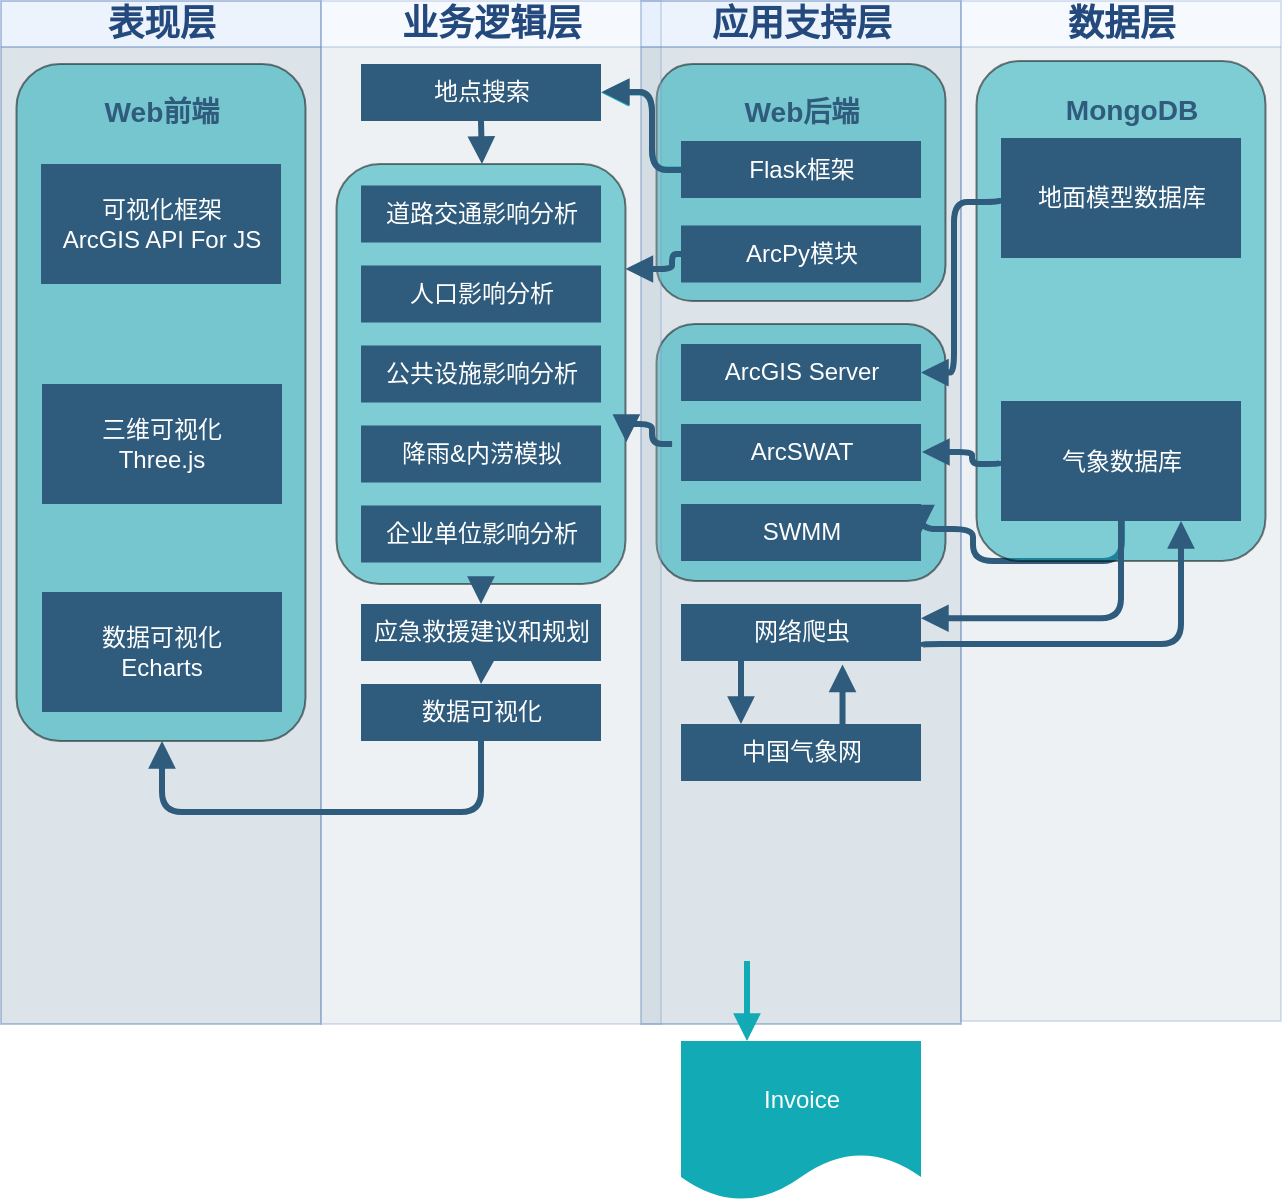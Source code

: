 <mxfile version="21.2.1" type="github">
  <diagram name="第 1 页" id="3et0D_4nPYcRrtf5HTlJ">
    <mxGraphModel dx="1050" dy="549" grid="1" gridSize="10" guides="1" tooltips="1" connect="1" arrows="1" fold="1" page="1" pageScale="1" pageWidth="827" pageHeight="1169" math="0" shadow="0">
      <root>
        <mxCell id="0" />
        <mxCell id="1" parent="0" />
        <mxCell id="YaCqZSCQr1VmPXh1abVq-1" value="&lt;font color=&quot;#23497d&quot; style=&quot;font-size: 18px;&quot;&gt;应用支持层&lt;/font&gt;" style="swimlane;whiteSpace=wrap;fillColor=#dae8fc;swimlaneFillColor=#BAC8D3;fontFamily=Tahoma;html=1;strokeColor=#6c8ebf;opacity=50;fontSize=18;swimlaneLine=1;" vertex="1" parent="1">
          <mxGeometry x="344.5" y="88.5" width="160" height="511.5" as="geometry">
            <mxRectangle x="20" y="20" width="80" height="23" as="alternateBounds" />
          </mxGeometry>
        </mxCell>
        <mxCell id="YaCqZSCQr1VmPXh1abVq-2" value="" style="rounded=1;whiteSpace=wrap;html=1;fillColor=#12AAB5;opacity=50;" vertex="1" parent="YaCqZSCQr1VmPXh1abVq-1">
          <mxGeometry x="7.75" y="161.5" width="144.5" height="128.5" as="geometry" />
        </mxCell>
        <mxCell id="YaCqZSCQr1VmPXh1abVq-3" value="Invoice" style="shape=document;whiteSpace=wrap;verticalAlign=middle;strokeColor=none;fillColor=#12aab5;shadow=0;fontColor=#FFFFFF;fontFamily=Helvetica;fontStyle=0;html=1;fontSize=12;spacing=6;spacingBottom=22;" vertex="1" parent="YaCqZSCQr1VmPXh1abVq-1">
          <mxGeometry x="20" y="520" width="120" height="80" as="geometry" />
        </mxCell>
        <mxCell id="YaCqZSCQr1VmPXh1abVq-4" value="" style="edgeStyle=segmentEdgeStyle;strokeColor=#12AAB5;strokeWidth=3;html=1;endArrow=block;endFill=1;" edge="1" parent="YaCqZSCQr1VmPXh1abVq-1" target="YaCqZSCQr1VmPXh1abVq-3">
          <mxGeometry width="100" height="100" relative="1" as="geometry">
            <mxPoint x="53" y="480" as="sourcePoint" />
            <mxPoint x="60" y="490" as="targetPoint" />
            <Array as="points">
              <mxPoint x="53" y="501" />
              <mxPoint x="53" y="501" />
            </Array>
          </mxGeometry>
        </mxCell>
        <mxCell id="YaCqZSCQr1VmPXh1abVq-5" value="" style="rounded=1;whiteSpace=wrap;html=1;fillColor=#12AAB5;opacity=50;" vertex="1" parent="YaCqZSCQr1VmPXh1abVq-1">
          <mxGeometry x="7.75" y="31.5" width="144.5" height="118.5" as="geometry" />
        </mxCell>
        <mxCell id="YaCqZSCQr1VmPXh1abVq-6" value="&lt;h3&gt;Web后端&lt;/h3&gt;" style="rounded=0;whiteSpace=wrap;html=1;fillColor=none;strokeColor=none;fontColor=#2F5B7C;" vertex="1" parent="YaCqZSCQr1VmPXh1abVq-1">
          <mxGeometry x="20" y="41.5" width="120" height="28.5" as="geometry" />
        </mxCell>
        <mxCell id="YaCqZSCQr1VmPXh1abVq-7" value="Flask框架" style="whiteSpace=wrap;shadow=0;fontColor=#FFFFFF;fontFamily=Helvetica;fontStyle=0;html=1;fontSize=12;plain-purple;strokeColor=none;fillColor=#2f5b7c;gradientColor=none;spacing=6;verticalAlign=middle;" vertex="1" parent="YaCqZSCQr1VmPXh1abVq-1">
          <mxGeometry x="20" y="70" width="120" height="28.5" as="geometry" />
        </mxCell>
        <mxCell id="YaCqZSCQr1VmPXh1abVq-8" value="ArcPy模块" style="whiteSpace=wrap;shadow=0;fontColor=#FFFFFF;fontFamily=Helvetica;fontStyle=0;html=1;fontSize=12;plain-purple;strokeColor=none;fillColor=#2f5b7c;gradientColor=none;spacing=6;verticalAlign=middle;" vertex="1" parent="YaCqZSCQr1VmPXh1abVq-1">
          <mxGeometry x="20" y="112.25" width="120" height="28.5" as="geometry" />
        </mxCell>
        <mxCell id="YaCqZSCQr1VmPXh1abVq-9" value="SWMM" style="whiteSpace=wrap;shadow=0;fontColor=#FFFFFF;fontFamily=Helvetica;fontStyle=0;html=1;fontSize=12;plain-purple;strokeColor=none;fillColor=#2f5b7c;gradientColor=none;spacing=6;verticalAlign=middle;" vertex="1" parent="YaCqZSCQr1VmPXh1abVq-1">
          <mxGeometry x="20" y="251.5" width="120" height="28.5" as="geometry" />
        </mxCell>
        <mxCell id="YaCqZSCQr1VmPXh1abVq-10" value="ArcSWAT" style="whiteSpace=wrap;shadow=0;fontColor=#FFFFFF;fontFamily=Helvetica;fontStyle=0;html=1;fontSize=12;plain-purple;strokeColor=none;fillColor=#2f5b7c;gradientColor=none;spacing=6;verticalAlign=middle;" vertex="1" parent="YaCqZSCQr1VmPXh1abVq-1">
          <mxGeometry x="20" y="211.5" width="120" height="28.5" as="geometry" />
        </mxCell>
        <mxCell id="YaCqZSCQr1VmPXh1abVq-11" value="网络爬虫" style="whiteSpace=wrap;shadow=0;fontColor=#FFFFFF;fontFamily=Helvetica;fontStyle=0;html=1;fontSize=12;plain-purple;strokeColor=none;fillColor=#2f5b7c;gradientColor=none;spacing=6;verticalAlign=middle;" vertex="1" parent="YaCqZSCQr1VmPXh1abVq-1">
          <mxGeometry x="20" y="301.5" width="120" height="28.5" as="geometry" />
        </mxCell>
        <mxCell id="YaCqZSCQr1VmPXh1abVq-12" value="中国气象网" style="whiteSpace=wrap;shadow=0;fontColor=#FFFFFF;fontFamily=Helvetica;fontStyle=0;html=1;fontSize=12;plain-purple;strokeColor=none;fillColor=#2f5b7c;gradientColor=none;spacing=6;verticalAlign=middle;" vertex="1" parent="YaCqZSCQr1VmPXh1abVq-1">
          <mxGeometry x="20" y="361.5" width="120" height="28.5" as="geometry" />
        </mxCell>
        <mxCell id="YaCqZSCQr1VmPXh1abVq-13" value="ArcGIS Server" style="whiteSpace=wrap;shadow=0;fontColor=#FFFFFF;fontFamily=Helvetica;fontStyle=0;html=1;fontSize=12;plain-purple;strokeColor=none;fillColor=#2f5b7c;gradientColor=none;spacing=6;verticalAlign=middle;" vertex="1" parent="YaCqZSCQr1VmPXh1abVq-1">
          <mxGeometry x="20" y="171.5" width="120" height="28.5" as="geometry" />
        </mxCell>
        <mxCell id="YaCqZSCQr1VmPXh1abVq-14" value="" style="edgeStyle=segmentEdgeStyle;strokeColor=#2F5B7C;strokeWidth=3;html=1;endArrow=block;endFill=1;exitX=0.25;exitY=1;exitDx=0;exitDy=0;entryX=0.25;entryY=0;entryDx=0;entryDy=0;" edge="1" parent="YaCqZSCQr1VmPXh1abVq-1" source="YaCqZSCQr1VmPXh1abVq-11" target="YaCqZSCQr1VmPXh1abVq-12">
          <mxGeometry x="-244" y="191.5" width="100" height="100" as="geometry">
            <mxPoint x="260.5" y="281.5" as="sourcePoint" />
            <mxPoint x="361" y="312" as="targetPoint" />
            <Array as="points" />
          </mxGeometry>
        </mxCell>
        <mxCell id="YaCqZSCQr1VmPXh1abVq-15" value="" style="edgeStyle=segmentEdgeStyle;strokeColor=#2F5B7C;strokeWidth=3;html=1;endArrow=block;endFill=1;exitX=0.673;exitY=0.021;exitDx=0;exitDy=0;exitPerimeter=0;entryX=0.673;entryY=1.06;entryDx=0;entryDy=0;entryPerimeter=0;" edge="1" parent="YaCqZSCQr1VmPXh1abVq-1" source="YaCqZSCQr1VmPXh1abVq-12" target="YaCqZSCQr1VmPXh1abVq-11">
          <mxGeometry x="-578.5" y="113" width="100" height="100" as="geometry">
            <mxPoint x="60" y="340" as="sourcePoint" />
            <mxPoint x="95.5" y="331.5" as="targetPoint" />
            <Array as="points" />
          </mxGeometry>
        </mxCell>
        <mxCell id="YaCqZSCQr1VmPXh1abVq-16" value="&lt;font color=&quot;#23497d&quot; style=&quot;font-size: 18px;&quot;&gt;表现层&lt;/font&gt;" style="swimlane;whiteSpace=wrap;fillColor=#dae8fc;swimlaneFillColor=#BAC8D3;fontFamily=Tahoma;html=1;strokeColor=#6c8ebf;opacity=50;fontSize=18;swimlaneLine=1;" vertex="1" parent="1">
          <mxGeometry x="24.5" y="88.5" width="160" height="511.5" as="geometry">
            <mxRectangle x="20" y="20" width="80" height="23" as="alternateBounds" />
          </mxGeometry>
        </mxCell>
        <mxCell id="YaCqZSCQr1VmPXh1abVq-17" value="" style="rounded=1;whiteSpace=wrap;html=1;fillColor=#12AAB5;opacity=50;" vertex="1" parent="YaCqZSCQr1VmPXh1abVq-16">
          <mxGeometry x="7.75" y="31.5" width="144.5" height="338.5" as="geometry" />
        </mxCell>
        <mxCell id="YaCqZSCQr1VmPXh1abVq-18" value="可视化框架&lt;br&gt;ArcGIS API For JS" style="whiteSpace=wrap;shadow=0;fontColor=#FFFFFF;fontFamily=Helvetica;fontStyle=0;html=1;fontSize=12;plain-purple;strokeColor=none;fillColor=#2f5b7c;gradientColor=none;spacing=6;verticalAlign=middle;" vertex="1" parent="YaCqZSCQr1VmPXh1abVq-16">
          <mxGeometry x="20" y="81.5" width="120" height="60" as="geometry" />
        </mxCell>
        <mxCell id="YaCqZSCQr1VmPXh1abVq-19" value="&lt;h3&gt;Web前端&lt;/h3&gt;" style="rounded=0;whiteSpace=wrap;html=1;fillColor=none;strokeColor=none;fontColor=#2F5B7C;" vertex="1" parent="YaCqZSCQr1VmPXh1abVq-16">
          <mxGeometry x="20.5" y="41.5" width="120" height="28.5" as="geometry" />
        </mxCell>
        <mxCell id="YaCqZSCQr1VmPXh1abVq-20" value="三维可视化&lt;br&gt;Three.js" style="whiteSpace=wrap;strokeColor=none;fillColor=#2f5b7c;shadow=0;fontColor=#FFFFFF;fontFamily=Helvetica;fontStyle=0;html=1;fontSize=12;spacing=6;verticalAlign=middle;" vertex="1" parent="YaCqZSCQr1VmPXh1abVq-16">
          <mxGeometry x="20.5" y="191.5" width="120" height="60" as="geometry" />
        </mxCell>
        <mxCell id="YaCqZSCQr1VmPXh1abVq-21" value="数据可视化&lt;br&gt;Echarts" style="whiteSpace=wrap;strokeColor=none;fillColor=#2f5b7c;shadow=0;fontColor=#FFFFFF;fontFamily=Helvetica;fontStyle=0;html=1;fontSize=12;spacing=6;verticalAlign=middle;" vertex="1" parent="YaCqZSCQr1VmPXh1abVq-16">
          <mxGeometry x="20.5" y="295.5" width="120" height="60" as="geometry" />
        </mxCell>
        <mxCell id="YaCqZSCQr1VmPXh1abVq-22" value="&lt;font color=&quot;#23497d&quot; style=&quot;font-size: 18px;&quot;&gt;业务逻辑层&lt;/font&gt;" style="swimlane;whiteSpace=wrap;fillColor=#dae8fc;swimlaneFillColor=#BAC8D3;fontFamily=Tahoma;html=1;strokeColor=#6c8ebf;opacity=25;startSize=23;fontSize=18;swimlaneLine=1;" vertex="1" parent="1">
          <mxGeometry x="184.5" y="88.5" width="170" height="511.5" as="geometry">
            <mxRectangle x="20" y="20" width="80" height="23" as="alternateBounds" />
          </mxGeometry>
        </mxCell>
        <mxCell id="YaCqZSCQr1VmPXh1abVq-23" value="" style="rounded=1;whiteSpace=wrap;html=1;fillColor=#12AAB5;opacity=50;" vertex="1" parent="YaCqZSCQr1VmPXh1abVq-22">
          <mxGeometry x="7.75" y="81.5" width="144.5" height="210" as="geometry" />
        </mxCell>
        <mxCell id="YaCqZSCQr1VmPXh1abVq-24" value="地点搜索" style="whiteSpace=wrap;shadow=0;fontColor=#FFFFFF;fontFamily=Helvetica;fontStyle=0;html=1;fontSize=12;plain-purple;strokeColor=none;fillColor=#2f5b7c;gradientColor=none;spacing=6;verticalAlign=middle;" vertex="1" parent="YaCqZSCQr1VmPXh1abVq-22">
          <mxGeometry x="20" y="31.5" width="120" height="28.5" as="geometry" />
        </mxCell>
        <mxCell id="YaCqZSCQr1VmPXh1abVq-25" value="道路交通影响分析" style="whiteSpace=wrap;shadow=0;fontColor=#FFFFFF;fontFamily=Helvetica;fontStyle=0;html=1;fontSize=12;plain-purple;strokeColor=none;fillColor=#2f5b7c;gradientColor=none;spacing=6;verticalAlign=middle;" vertex="1" parent="YaCqZSCQr1VmPXh1abVq-22">
          <mxGeometry x="20" y="92.25" width="120" height="28.5" as="geometry" />
        </mxCell>
        <mxCell id="YaCqZSCQr1VmPXh1abVq-26" value="人口影响分析" style="whiteSpace=wrap;shadow=0;fontColor=#FFFFFF;fontFamily=Helvetica;fontStyle=0;html=1;fontSize=12;plain-purple;strokeColor=none;fillColor=#2f5b7c;gradientColor=none;spacing=6;verticalAlign=middle;" vertex="1" parent="YaCqZSCQr1VmPXh1abVq-22">
          <mxGeometry x="20" y="132.25" width="120" height="28.5" as="geometry" />
        </mxCell>
        <mxCell id="YaCqZSCQr1VmPXh1abVq-27" value="公共设施影响分析" style="whiteSpace=wrap;shadow=0;fontColor=#FFFFFF;fontFamily=Helvetica;fontStyle=0;html=1;fontSize=12;plain-purple;strokeColor=none;fillColor=#2f5b7c;gradientColor=none;spacing=6;verticalAlign=middle;" vertex="1" parent="YaCqZSCQr1VmPXh1abVq-22">
          <mxGeometry x="20" y="172.25" width="120" height="28.5" as="geometry" />
        </mxCell>
        <mxCell id="YaCqZSCQr1VmPXh1abVq-28" value="降雨&amp;amp;内涝模拟" style="whiteSpace=wrap;shadow=0;fontColor=#FFFFFF;fontFamily=Helvetica;fontStyle=0;html=1;fontSize=12;plain-purple;strokeColor=none;fillColor=#2f5b7c;gradientColor=none;spacing=6;verticalAlign=middle;" vertex="1" parent="YaCqZSCQr1VmPXh1abVq-22">
          <mxGeometry x="20" y="212.25" width="120" height="28.5" as="geometry" />
        </mxCell>
        <mxCell id="YaCqZSCQr1VmPXh1abVq-29" value="企业单位影响分析" style="whiteSpace=wrap;shadow=0;fontColor=#FFFFFF;fontFamily=Helvetica;fontStyle=0;html=1;fontSize=12;plain-purple;strokeColor=none;fillColor=#2f5b7c;gradientColor=none;spacing=6;verticalAlign=middle;" vertex="1" parent="YaCqZSCQr1VmPXh1abVq-22">
          <mxGeometry x="20" y="252.25" width="120" height="28.5" as="geometry" />
        </mxCell>
        <mxCell id="YaCqZSCQr1VmPXh1abVq-30" value="应急救援建议和规划" style="whiteSpace=wrap;shadow=0;fontColor=#FFFFFF;fontFamily=Helvetica;fontStyle=0;html=1;fontSize=12;plain-purple;strokeColor=none;fillColor=#2f5b7c;gradientColor=none;spacing=6;verticalAlign=middle;" vertex="1" parent="YaCqZSCQr1VmPXh1abVq-22">
          <mxGeometry x="20" y="301.5" width="120" height="28.5" as="geometry" />
        </mxCell>
        <mxCell id="YaCqZSCQr1VmPXh1abVq-31" value="数据可视化" style="whiteSpace=wrap;shadow=0;fontColor=#FFFFFF;fontFamily=Helvetica;fontStyle=0;html=1;fontSize=12;plain-purple;strokeColor=none;fillColor=#2f5b7c;gradientColor=none;spacing=6;verticalAlign=middle;" vertex="1" parent="YaCqZSCQr1VmPXh1abVq-22">
          <mxGeometry x="20" y="341.5" width="120" height="28.5" as="geometry" />
        </mxCell>
        <mxCell id="YaCqZSCQr1VmPXh1abVq-32" value="" style="edgeStyle=segmentEdgeStyle;strokeColor=#2F5B7C;strokeWidth=3;html=1;endArrow=block;endFill=1;exitX=0.5;exitY=1;exitDx=0;exitDy=0;" edge="1" parent="YaCqZSCQr1VmPXh1abVq-22" source="YaCqZSCQr1VmPXh1abVq-24">
          <mxGeometry x="150" y="205" width="100" height="100" as="geometry">
            <mxPoint x="150" y="205" as="sourcePoint" />
            <mxPoint x="80.5" y="81.5" as="targetPoint" />
            <Array as="points" />
          </mxGeometry>
        </mxCell>
        <mxCell id="YaCqZSCQr1VmPXh1abVq-33" value="" style="edgeStyle=segmentEdgeStyle;strokeColor=#2F5B7C;strokeWidth=3;html=1;endArrow=block;endFill=1;exitX=0.5;exitY=1;exitDx=0;exitDy=0;entryX=0.5;entryY=0;entryDx=0;entryDy=0;" edge="1" parent="YaCqZSCQr1VmPXh1abVq-22" source="YaCqZSCQr1VmPXh1abVq-23" target="YaCqZSCQr1VmPXh1abVq-30">
          <mxGeometry x="-24.5" y="126.5" width="100" height="100" as="geometry">
            <mxPoint x="90" y="70" as="sourcePoint" />
            <mxPoint x="90.5" y="91.5" as="targetPoint" />
            <Array as="points" />
          </mxGeometry>
        </mxCell>
        <mxCell id="YaCqZSCQr1VmPXh1abVq-34" value="&lt;font color=&quot;#23497d&quot; style=&quot;font-size: 18px;&quot;&gt;数据层&lt;/font&gt;" style="swimlane;whiteSpace=wrap;fillColor=#dae8fc;swimlaneFillColor=#BAC8D3;fontFamily=Tahoma;html=1;strokeColor=#6c8ebf;opacity=25;fontSize=18;swimlaneLine=1;" vertex="1" parent="1">
          <mxGeometry x="504.5" y="88.5" width="160" height="510" as="geometry">
            <mxRectangle x="20" y="20" width="80" height="23" as="alternateBounds" />
          </mxGeometry>
        </mxCell>
        <mxCell id="YaCqZSCQr1VmPXh1abVq-37" value="" style="edgeStyle=segmentEdgeStyle;strokeColor=#2F5B7C;strokeWidth=3;html=1;endArrow=block;endFill=1;entryX=1;entryY=0.5;entryDx=0;entryDy=0;" edge="1" parent="YaCqZSCQr1VmPXh1abVq-34" target="YaCqZSCQr1VmPXh1abVq-9">
          <mxGeometry x="80.5" y="260" width="100" height="100" as="geometry">
            <mxPoint x="80.5" y="260" as="sourcePoint" />
            <mxPoint x="181" y="290.5" as="targetPoint" />
            <Array as="points">
              <mxPoint x="81" y="280" />
              <mxPoint x="6" y="280" />
              <mxPoint x="6" y="264" />
            </Array>
          </mxGeometry>
        </mxCell>
        <mxCell id="YaCqZSCQr1VmPXh1abVq-46" value="" style="rounded=1;whiteSpace=wrap;html=1;fillColor=#12AAB5;opacity=50;" vertex="1" parent="YaCqZSCQr1VmPXh1abVq-34">
          <mxGeometry x="7.75" y="30" width="144.5" height="250" as="geometry" />
        </mxCell>
        <mxCell id="YaCqZSCQr1VmPXh1abVq-47" value="&lt;h3&gt;MongoDB&lt;/h3&gt;" style="rounded=0;whiteSpace=wrap;html=1;fillColor=none;strokeColor=none;fontColor=#2F5B7C;" vertex="1" parent="YaCqZSCQr1VmPXh1abVq-34">
          <mxGeometry x="25.5" y="40" width="120" height="28.5" as="geometry" />
        </mxCell>
        <mxCell id="YaCqZSCQr1VmPXh1abVq-35" value="地面模型数据库" style="whiteSpace=wrap;strokeColor=none;fillColor=#2f5b7c;shadow=0;fontColor=#FFFFFF;fontFamily=Helvetica;fontStyle=0;html=1;fontSize=12;spacing=6;verticalAlign=middle;" vertex="1" parent="YaCqZSCQr1VmPXh1abVq-34">
          <mxGeometry x="20" y="68.5" width="120" height="60" as="geometry" />
        </mxCell>
        <mxCell id="YaCqZSCQr1VmPXh1abVq-36" value="气象数据库" style="whiteSpace=wrap;strokeColor=none;fillColor=#2f5b7c;shadow=0;fontColor=#FFFFFF;fontFamily=Helvetica;fontStyle=0;html=1;fontSize=12;spacing=6;verticalAlign=middle;" vertex="1" parent="YaCqZSCQr1VmPXh1abVq-34">
          <mxGeometry x="20" y="200" width="120" height="60" as="geometry" />
        </mxCell>
        <mxCell id="YaCqZSCQr1VmPXh1abVq-39" value="" style="edgeStyle=segmentEdgeStyle;strokeColor=#2F5B7C;strokeWidth=3;html=1;endArrow=block;endFill=1;exitX=0.5;exitY=1;exitDx=0;exitDy=0;" edge="1" parent="1" source="YaCqZSCQr1VmPXh1abVq-31" target="YaCqZSCQr1VmPXh1abVq-17">
          <mxGeometry x="164.5" y="433.5" width="100" height="100" as="geometry">
            <mxPoint x="235" y="433.5" as="sourcePoint" />
            <mxPoint x="105" y="310" as="targetPoint" />
            <Array as="points">
              <mxPoint x="265" y="494" />
              <mxPoint x="105" y="494" />
            </Array>
          </mxGeometry>
        </mxCell>
        <mxCell id="YaCqZSCQr1VmPXh1abVq-40" value="" style="edgeStyle=segmentEdgeStyle;strokeColor=#2F5B7C;strokeWidth=3;html=1;endArrow=block;endFill=1;entryX=0.5;entryY=0;entryDx=0;entryDy=0;" edge="1" parent="1" target="YaCqZSCQr1VmPXh1abVq-31">
          <mxGeometry x="-14.5" y="136.5" width="100" height="100" as="geometry">
            <mxPoint x="265" y="420" as="sourcePoint" />
            <mxPoint x="274.5" y="400.5" as="targetPoint" />
            <Array as="points" />
          </mxGeometry>
        </mxCell>
        <mxCell id="YaCqZSCQr1VmPXh1abVq-41" value="" style="edgeStyle=segmentEdgeStyle;strokeColor=#12AAB5;strokeWidth=3;html=1;endArrow=block;endFill=1;exitX=0;exitY=0.5;exitDx=0;exitDy=0;entryX=1;entryY=0.5;entryDx=0;entryDy=0;" edge="1" parent="1" source="YaCqZSCQr1VmPXh1abVq-7" target="YaCqZSCQr1VmPXh1abVq-24">
          <mxGeometry x="174.5" y="443.5" width="100" height="100" as="geometry">
            <mxPoint x="275" y="469" as="sourcePoint" />
            <mxPoint x="115" y="469" as="targetPoint" />
            <Array as="points">
              <mxPoint x="350" y="173" />
              <mxPoint x="350" y="134" />
            </Array>
          </mxGeometry>
        </mxCell>
        <mxCell id="YaCqZSCQr1VmPXh1abVq-42" value="" style="edgeStyle=segmentEdgeStyle;strokeColor=#2F5B7C;strokeWidth=3;html=1;endArrow=block;endFill=1;exitX=0;exitY=0.5;exitDx=0;exitDy=0;entryX=1;entryY=0.5;entryDx=0;entryDy=0;" edge="1" parent="1">
          <mxGeometry x="174.5" y="443.5" width="100" height="100" as="geometry">
            <mxPoint x="365" y="173" as="sourcePoint" />
            <mxPoint x="325" y="134" as="targetPoint" />
            <Array as="points">
              <mxPoint x="350" y="173" />
              <mxPoint x="350" y="134" />
            </Array>
          </mxGeometry>
        </mxCell>
        <mxCell id="YaCqZSCQr1VmPXh1abVq-43" value="" style="edgeStyle=segmentEdgeStyle;strokeColor=#2F5B7C;strokeWidth=3;html=1;endArrow=block;endFill=1;exitX=0;exitY=0.5;exitDx=0;exitDy=0;entryX=1;entryY=0.25;entryDx=0;entryDy=0;" edge="1" parent="1" source="YaCqZSCQr1VmPXh1abVq-8" target="YaCqZSCQr1VmPXh1abVq-23">
          <mxGeometry x="414.5" y="403.5" width="100" height="100" as="geometry">
            <mxPoint x="414.5" y="403.5" as="sourcePoint" />
            <mxPoint x="370" y="290" as="targetPoint" />
            <Array as="points">
              <mxPoint x="360" y="215" />
              <mxPoint x="360" y="223" />
            </Array>
          </mxGeometry>
        </mxCell>
        <mxCell id="YaCqZSCQr1VmPXh1abVq-44" value="" style="edgeStyle=segmentEdgeStyle;strokeColor=#2F5B7C;strokeWidth=3;html=1;endArrow=block;endFill=1;exitX=0.054;exitY=0.467;exitDx=0;exitDy=0;entryX=1.003;entryY=0.662;entryDx=0;entryDy=0;exitPerimeter=0;entryPerimeter=0;" edge="1" parent="1" source="YaCqZSCQr1VmPXh1abVq-2" target="YaCqZSCQr1VmPXh1abVq-23">
          <mxGeometry x="184.5" y="453.5" width="100" height="100" as="geometry">
            <mxPoint x="375" y="183" as="sourcePoint" />
            <mxPoint x="335" y="144" as="targetPoint" />
            <Array as="points">
              <mxPoint x="350" y="310" />
              <mxPoint x="350" y="300" />
              <mxPoint x="337" y="300" />
            </Array>
          </mxGeometry>
        </mxCell>
        <mxCell id="YaCqZSCQr1VmPXh1abVq-45" value="" style="edgeStyle=segmentEdgeStyle;strokeColor=#2F5B7C;strokeWidth=3;html=1;endArrow=block;endFill=1;exitX=0;exitY=0.5;exitDx=0;exitDy=0;" edge="1" parent="1" source="YaCqZSCQr1VmPXh1abVq-36">
          <mxGeometry x="90.5" y="270" width="100" height="100" as="geometry">
            <mxPoint x="595" y="360" as="sourcePoint" />
            <mxPoint x="485" y="314" as="targetPoint" />
            <Array as="points">
              <mxPoint x="510" y="320" />
              <mxPoint x="510" y="314" />
            </Array>
          </mxGeometry>
        </mxCell>
        <mxCell id="YaCqZSCQr1VmPXh1abVq-49" value="" style="edgeStyle=segmentEdgeStyle;strokeColor=#2F5B7C;strokeWidth=3;html=1;endArrow=block;endFill=1;entryX=1;entryY=0.25;entryDx=0;entryDy=0;exitX=0.5;exitY=1;exitDx=0;exitDy=0;" edge="1" parent="1" source="YaCqZSCQr1VmPXh1abVq-36" target="YaCqZSCQr1VmPXh1abVq-11">
          <mxGeometry x="108.25" y="310" width="100" height="100" as="geometry">
            <mxPoint x="612.75" y="400" as="sourcePoint" />
            <mxPoint x="512.25" y="404" as="targetPoint" />
            <Array as="points">
              <mxPoint x="585" y="397" />
            </Array>
          </mxGeometry>
        </mxCell>
        <mxCell id="YaCqZSCQr1VmPXh1abVq-50" value="" style="edgeStyle=segmentEdgeStyle;strokeColor=#2F5B7C;strokeWidth=3;html=1;endArrow=block;endFill=1;entryX=0.75;entryY=1;entryDx=0;entryDy=0;exitX=1;exitY=0.75;exitDx=0;exitDy=0;" edge="1" parent="1" source="YaCqZSCQr1VmPXh1abVq-11" target="YaCqZSCQr1VmPXh1abVq-36">
          <mxGeometry x="130.25" y="350" width="100" height="100" as="geometry">
            <mxPoint x="634.75" y="440" as="sourcePoint" />
            <mxPoint x="534.25" y="444" as="targetPoint" />
            <Array as="points">
              <mxPoint x="485" y="410" />
              <mxPoint x="615" y="410" />
            </Array>
          </mxGeometry>
        </mxCell>
        <mxCell id="YaCqZSCQr1VmPXh1abVq-38" value="" style="edgeStyle=segmentEdgeStyle;strokeColor=#2F5B7C;strokeWidth=3;html=1;endArrow=block;endFill=1;entryX=1;entryY=0.5;entryDx=0;entryDy=0;exitX=0;exitY=0.5;exitDx=0;exitDy=0;" edge="1" parent="1" target="YaCqZSCQr1VmPXh1abVq-13" source="YaCqZSCQr1VmPXh1abVq-35">
          <mxGeometry x="484.5" y="178.5" width="100" height="100" as="geometry">
            <mxPoint x="484.5" y="178.5" as="sourcePoint" />
            <mxPoint x="544.5" y="148.5" as="targetPoint" />
            <Array as="points">
              <mxPoint x="501" y="189" />
              <mxPoint x="501" y="274" />
            </Array>
          </mxGeometry>
        </mxCell>
      </root>
    </mxGraphModel>
  </diagram>
</mxfile>
